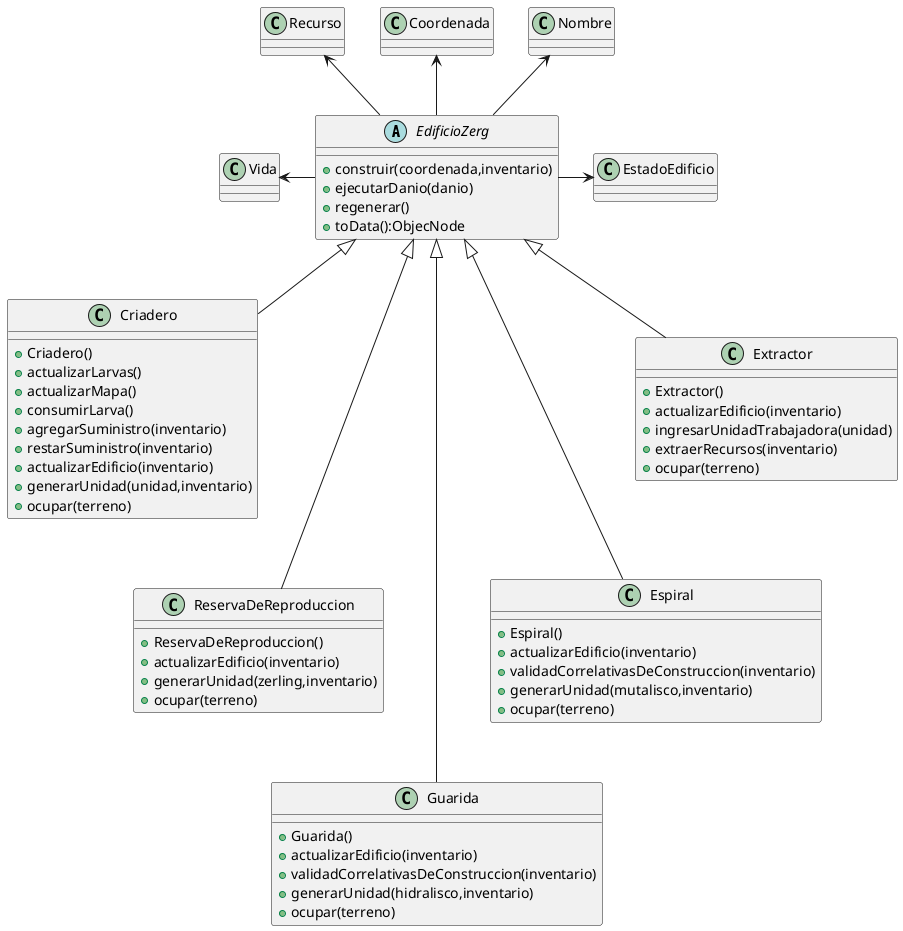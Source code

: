 @startuml

abstract EdificioZerg{
+construir(coordenada,inventario)
+ejecutarDanio(danio)
+regenerar()
+toData():ObjecNode

}



EdificioZerg-> EstadoEdificio



EdificioZerg -up-> Nombre
EdificioZerg -up-> Coordenada
EdificioZerg -up-> Recurso
EdificioZerg -left> Vida
class Criadero{
+Criadero()
+actualizarLarvas()
+actualizarMapa()
+consumirLarva()
+agregarSuministro(inventario)
+restarSuministro(inventario)
+actualizarEdificio(inventario)
+generarUnidad(unidad,inventario)
+ocupar(terreno)
}

class ReservaDeReproduccion{
+ReservaDeReproduccion()
+actualizarEdificio(inventario)
+generarUnidad(zerling,inventario)
+ocupar(terreno)
}

class Guarida{
+Guarida()
+actualizarEdificio(inventario)
+validadCorrelativasDeConstruccion(inventario)
+generarUnidad(hidralisco,inventario)
+ocupar(terreno)
}
class Espiral{
+Espiral()
+actualizarEdificio(inventario)
+validadCorrelativasDeConstruccion(inventario)
+generarUnidad(mutalisco,inventario)
+ocupar(terreno)
}
class Extractor{
+Extractor()
+actualizarEdificio(inventario)
+ingresarUnidadTrabajadora(unidad)
+extraerRecursos(inventario)
+ocupar(terreno)
}

EdificioZerg <|-- Criadero
EdificioZerg <|--- Espiral
EdificioZerg <|-- Extractor
EdificioZerg <|-down-- ReservaDeReproduccion
EdificioZerg <|---- Guarida

@enduml